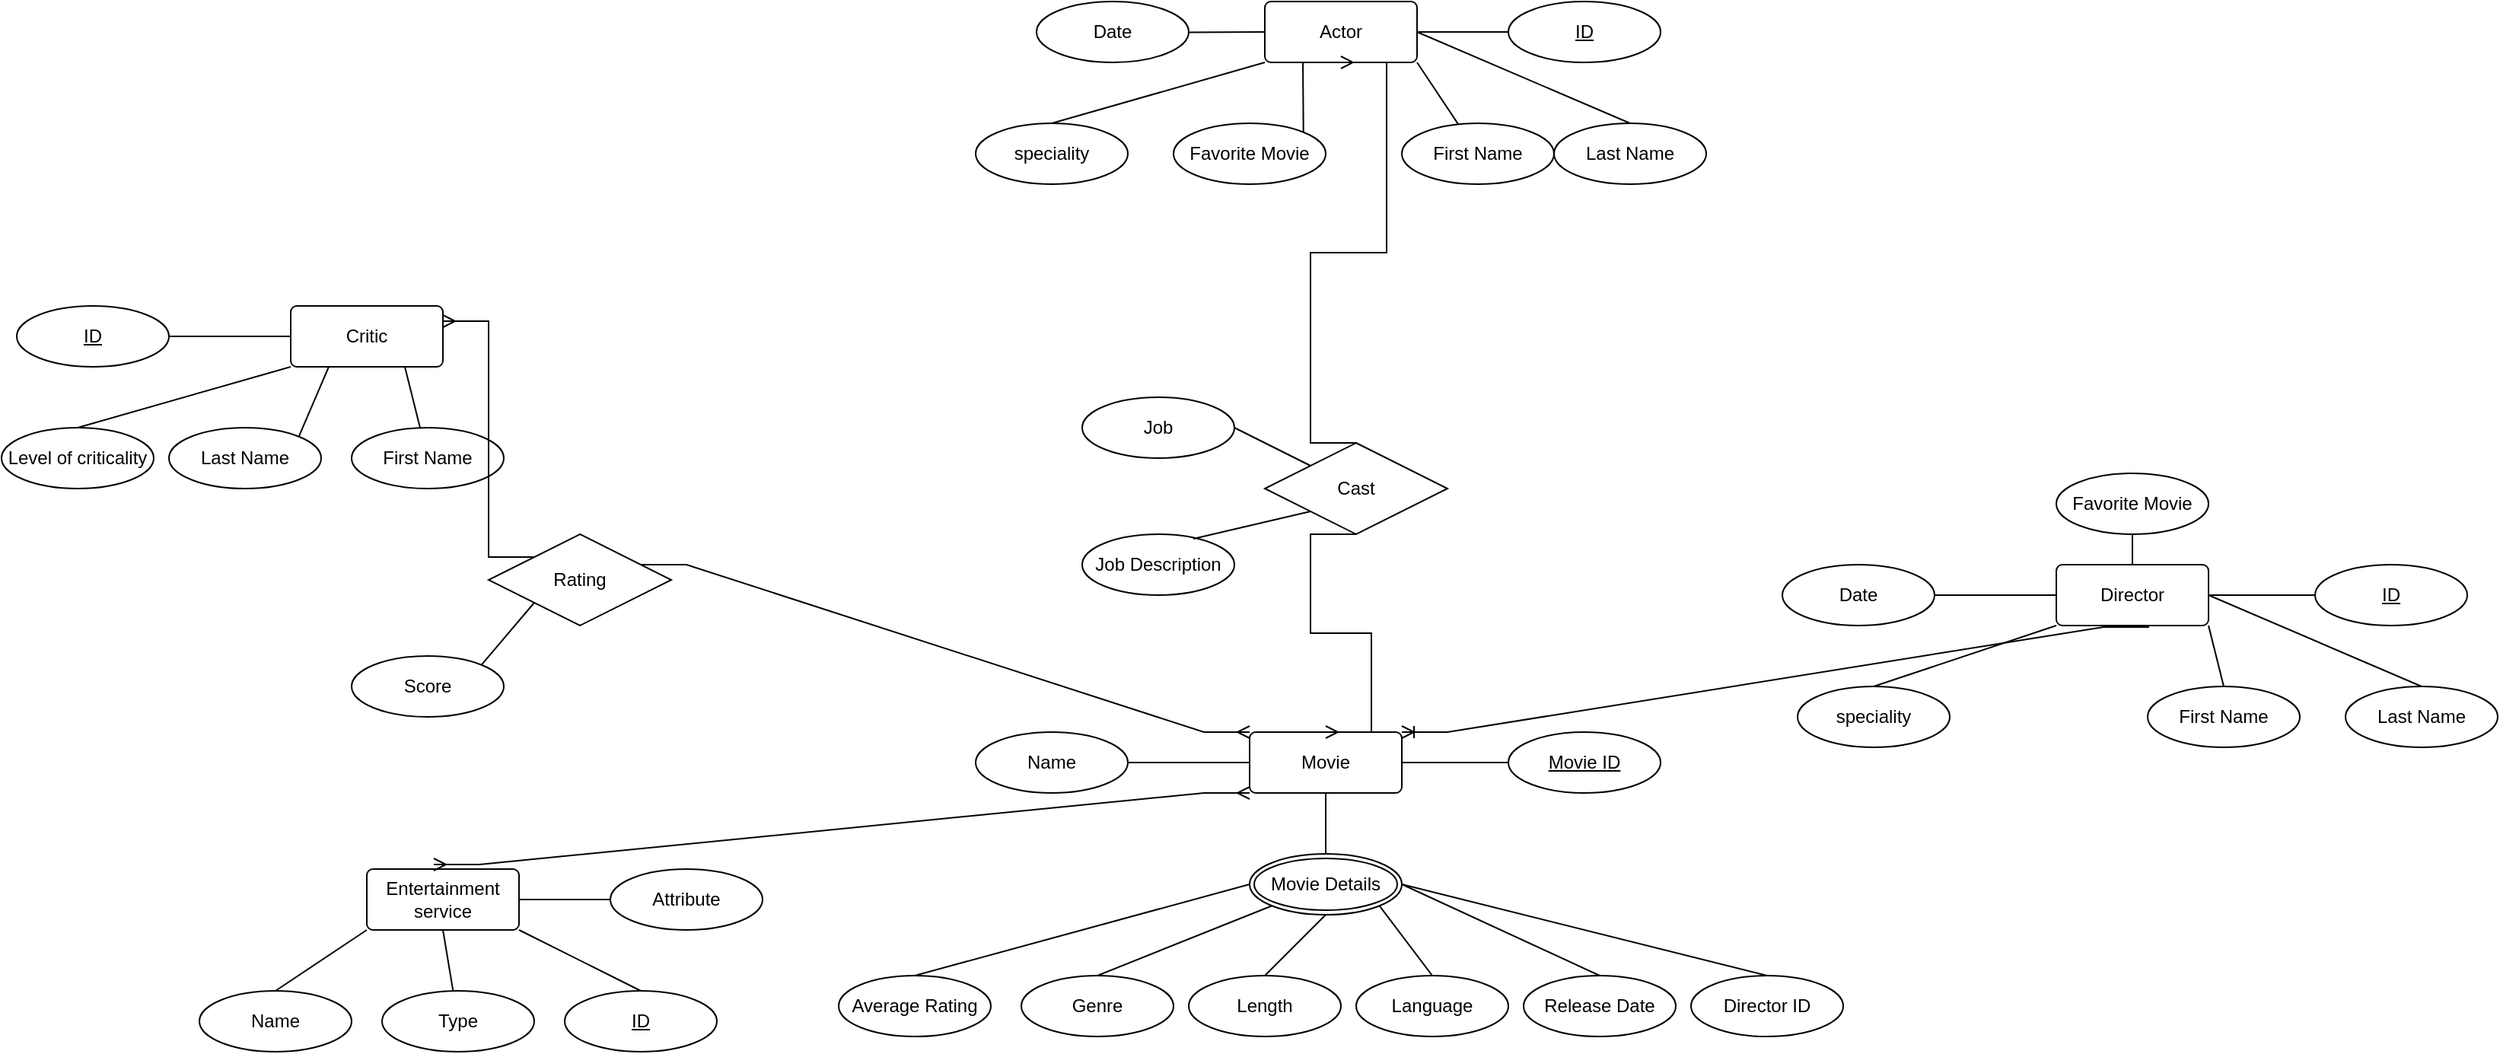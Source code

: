 <mxfile version="20.8.22" type="github"><diagram name="Page-1" id="e56a1550-8fbb-45ad-956c-1786394a9013"><mxGraphModel dx="2534" dy="707" grid="1" gridSize="10" guides="1" tooltips="1" connect="1" arrows="1" fold="1" page="1" pageScale="1" pageWidth="1100" pageHeight="850" background="none" math="0" shadow="0"><root><mxCell id="0"/><mxCell id="1" parent="0"/><mxCell id="o5k_G5LygYLpbHygVO8U-1" value="Actor" style="rounded=1;arcSize=10;whiteSpace=wrap;html=1;align=center;" parent="1" vertex="1"><mxGeometry x="430" y="80" width="100" height="40" as="geometry"/></mxCell><mxCell id="o5k_G5LygYLpbHygVO8U-2" value="speciality" style="ellipse;whiteSpace=wrap;html=1;align=center;" parent="1" vertex="1"><mxGeometry x="240" y="160" width="100" height="40" as="geometry"/></mxCell><mxCell id="o5k_G5LygYLpbHygVO8U-3" value="Favorite Movie" style="ellipse;whiteSpace=wrap;html=1;align=center;" parent="1" vertex="1"><mxGeometry x="370" y="160" width="100" height="40" as="geometry"/></mxCell><mxCell id="o5k_G5LygYLpbHygVO8U-5" value="" style="endArrow=none;html=1;rounded=0;entryX=0;entryY=1;entryDx=0;entryDy=0;exitX=0.5;exitY=0;exitDx=0;exitDy=0;" parent="1" source="o5k_G5LygYLpbHygVO8U-2" target="o5k_G5LygYLpbHygVO8U-1" edge="1"><mxGeometry relative="1" as="geometry"><mxPoint x="280" y="130" as="sourcePoint"/><mxPoint x="440" y="130" as="targetPoint"/><Array as="points"/></mxGeometry></mxCell><mxCell id="o5k_G5LygYLpbHygVO8U-6" value="" style="endArrow=none;html=1;rounded=0;exitX=1;exitY=0;exitDx=0;exitDy=0;entryX=0.25;entryY=1;entryDx=0;entryDy=0;" parent="1" source="o5k_G5LygYLpbHygVO8U-3" target="o5k_G5LygYLpbHygVO8U-1" edge="1"><mxGeometry relative="1" as="geometry"><mxPoint x="460" y="250" as="sourcePoint"/><mxPoint x="620" y="250" as="targetPoint"/></mxGeometry></mxCell><mxCell id="o5k_G5LygYLpbHygVO8U-7" value="" style="endArrow=none;html=1;rounded=0;exitX=1;exitY=0.5;exitDx=0;exitDy=0;startArrow=none;" parent="1" source="o5k_G5LygYLpbHygVO8U-4" edge="1"><mxGeometry relative="1" as="geometry"><mxPoint x="490" y="180" as="sourcePoint"/><mxPoint x="640" y="100" as="targetPoint"/><Array as="points"><mxPoint x="640" y="100"/></Array></mxGeometry></mxCell><mxCell id="o5k_G5LygYLpbHygVO8U-9" value="First Name" style="ellipse;whiteSpace=wrap;html=1;align=center;" parent="1" vertex="1"><mxGeometry x="520" y="160" width="100" height="40" as="geometry"/></mxCell><mxCell id="o5k_G5LygYLpbHygVO8U-10" value="Last Name" style="ellipse;whiteSpace=wrap;html=1;align=center;" parent="1" vertex="1"><mxGeometry x="620" y="160" width="100" height="40" as="geometry"/></mxCell><mxCell id="o5k_G5LygYLpbHygVO8U-11" value="" style="endArrow=none;html=1;rounded=0;exitX=1;exitY=1;exitDx=0;exitDy=0;" parent="1" source="o5k_G5LygYLpbHygVO8U-1" target="o5k_G5LygYLpbHygVO8U-9" edge="1"><mxGeometry relative="1" as="geometry"><mxPoint x="460" y="250" as="sourcePoint"/><mxPoint x="620" y="250" as="targetPoint"/></mxGeometry></mxCell><mxCell id="o5k_G5LygYLpbHygVO8U-12" value="" style="endArrow=none;html=1;rounded=0;entryX=0.5;entryY=0;entryDx=0;entryDy=0;exitX=1;exitY=0.5;exitDx=0;exitDy=0;" parent="1" source="o5k_G5LygYLpbHygVO8U-1" target="o5k_G5LygYLpbHygVO8U-10" edge="1"><mxGeometry relative="1" as="geometry"><mxPoint x="460" y="250" as="sourcePoint"/><mxPoint x="620" y="250" as="targetPoint"/></mxGeometry></mxCell><mxCell id="o5k_G5LygYLpbHygVO8U-15" value="" style="endArrow=none;html=1;rounded=0;entryX=0;entryY=0.5;entryDx=0;entryDy=0;" parent="1" source="o5k_G5LygYLpbHygVO8U-121" target="o5k_G5LygYLpbHygVO8U-1" edge="1"><mxGeometry relative="1" as="geometry"><mxPoint x="380" y="100" as="sourcePoint"/><mxPoint x="850" y="370" as="targetPoint"/></mxGeometry></mxCell><mxCell id="o5k_G5LygYLpbHygVO8U-29" value="Director" style="rounded=1;arcSize=10;whiteSpace=wrap;html=1;align=center;" parent="1" vertex="1"><mxGeometry x="950" y="450" width="100" height="40" as="geometry"/></mxCell><mxCell id="o5k_G5LygYLpbHygVO8U-30" value="speciality" style="ellipse;whiteSpace=wrap;html=1;align=center;" parent="1" vertex="1"><mxGeometry x="780" y="530" width="100" height="40" as="geometry"/></mxCell><mxCell id="o5k_G5LygYLpbHygVO8U-31" value="Favorite Movie" style="ellipse;whiteSpace=wrap;html=1;align=center;" parent="1" vertex="1"><mxGeometry x="950" y="390" width="100" height="40" as="geometry"/></mxCell><mxCell id="o5k_G5LygYLpbHygVO8U-32" value="ID" style="ellipse;whiteSpace=wrap;html=1;align=center;fontStyle=4;" parent="1" vertex="1"><mxGeometry x="1120" y="450" width="100" height="40" as="geometry"/></mxCell><mxCell id="o5k_G5LygYLpbHygVO8U-33" value="" style="endArrow=none;html=1;rounded=0;entryX=0;entryY=1;entryDx=0;entryDy=0;exitX=0.5;exitY=0;exitDx=0;exitDy=0;" parent="1" source="o5k_G5LygYLpbHygVO8U-30" target="o5k_G5LygYLpbHygVO8U-29" edge="1"><mxGeometry relative="1" as="geometry"><mxPoint x="770" y="500" as="sourcePoint"/><mxPoint x="930" y="500" as="targetPoint"/><Array as="points"/></mxGeometry></mxCell><mxCell id="o5k_G5LygYLpbHygVO8U-35" value="" style="endArrow=none;html=1;rounded=0;exitX=1;exitY=0.5;exitDx=0;exitDy=0;entryX=0;entryY=0.5;entryDx=0;entryDy=0;" parent="1" source="o5k_G5LygYLpbHygVO8U-29" target="o5k_G5LygYLpbHygVO8U-32" edge="1"><mxGeometry relative="1" as="geometry"><mxPoint x="980" y="550" as="sourcePoint"/><mxPoint x="1110" y="620" as="targetPoint"/></mxGeometry></mxCell><mxCell id="o5k_G5LygYLpbHygVO8U-36" value="First Name" style="ellipse;whiteSpace=wrap;html=1;align=center;" parent="1" vertex="1"><mxGeometry x="1010" y="530" width="100" height="40" as="geometry"/></mxCell><mxCell id="o5k_G5LygYLpbHygVO8U-37" value="Last Name" style="ellipse;whiteSpace=wrap;html=1;align=center;" parent="1" vertex="1"><mxGeometry x="1140" y="530" width="100" height="40" as="geometry"/></mxCell><mxCell id="o5k_G5LygYLpbHygVO8U-38" value="" style="endArrow=none;html=1;rounded=0;exitX=1;exitY=1;exitDx=0;exitDy=0;entryX=0.5;entryY=0;entryDx=0;entryDy=0;" parent="1" source="o5k_G5LygYLpbHygVO8U-29" target="o5k_G5LygYLpbHygVO8U-36" edge="1"><mxGeometry relative="1" as="geometry"><mxPoint x="950" y="620" as="sourcePoint"/><mxPoint x="1110" y="620" as="targetPoint"/></mxGeometry></mxCell><mxCell id="o5k_G5LygYLpbHygVO8U-39" value="" style="endArrow=none;html=1;rounded=0;entryX=0.5;entryY=0;entryDx=0;entryDy=0;exitX=1;exitY=0.5;exitDx=0;exitDy=0;" parent="1" source="o5k_G5LygYLpbHygVO8U-29" target="o5k_G5LygYLpbHygVO8U-37" edge="1"><mxGeometry relative="1" as="geometry"><mxPoint x="950" y="620" as="sourcePoint"/><mxPoint x="1110" y="620" as="targetPoint"/></mxGeometry></mxCell><mxCell id="o5k_G5LygYLpbHygVO8U-41" value="" style="endArrow=none;html=1;rounded=0;exitX=1;exitY=0.5;exitDx=0;exitDy=0;entryX=0;entryY=0.5;entryDx=0;entryDy=0;" parent="1" source="o5k_G5LygYLpbHygVO8U-112" target="o5k_G5LygYLpbHygVO8U-29" edge="1"><mxGeometry relative="1" as="geometry"><mxPoint x="870" y="470" as="sourcePoint"/><mxPoint x="1340" y="740" as="targetPoint"/></mxGeometry></mxCell><mxCell id="o5k_G5LygYLpbHygVO8U-44" value="" style="endArrow=none;html=1;rounded=0;exitX=1;exitY=0.5;exitDx=0;exitDy=0;" parent="1" source="o5k_G5LygYLpbHygVO8U-1" target="o5k_G5LygYLpbHygVO8U-4" edge="1"><mxGeometry relative="1" as="geometry"><mxPoint x="530" y="100" as="sourcePoint"/><mxPoint x="640" y="100" as="targetPoint"/><Array as="points"/></mxGeometry></mxCell><mxCell id="o5k_G5LygYLpbHygVO8U-4" value="ID" style="ellipse;whiteSpace=wrap;html=1;align=center;fontStyle=4;" parent="1" vertex="1"><mxGeometry x="590" y="80" width="100" height="40" as="geometry"/></mxCell><mxCell id="o5k_G5LygYLpbHygVO8U-45" value="Job Description" style="ellipse;whiteSpace=wrap;html=1;align=center;" parent="1" vertex="1"><mxGeometry x="310" y="430" width="100" height="40" as="geometry"/></mxCell><mxCell id="o5k_G5LygYLpbHygVO8U-47" value="Job" style="ellipse;whiteSpace=wrap;html=1;align=center;" parent="1" vertex="1"><mxGeometry x="310" y="340" width="100" height="40" as="geometry"/></mxCell><mxCell id="o5k_G5LygYLpbHygVO8U-57" value="Movie" style="rounded=1;arcSize=10;whiteSpace=wrap;html=1;align=center;" parent="1" vertex="1"><mxGeometry x="420" y="560" width="100" height="40" as="geometry"/></mxCell><mxCell id="o5k_G5LygYLpbHygVO8U-58" value="Name" style="ellipse;whiteSpace=wrap;html=1;align=center;" parent="1" vertex="1"><mxGeometry x="240" y="560" width="100" height="40" as="geometry"/></mxCell><mxCell id="o5k_G5LygYLpbHygVO8U-60" value="" style="endArrow=none;html=1;rounded=0;exitX=1;exitY=0.5;exitDx=0;exitDy=0;entryX=0;entryY=0.5;entryDx=0;entryDy=0;" parent="1" source="o5k_G5LygYLpbHygVO8U-58" target="o5k_G5LygYLpbHygVO8U-57" edge="1"><mxGeometry relative="1" as="geometry"><mxPoint x="85" y="610" as="sourcePoint"/><mxPoint x="245" y="610" as="targetPoint"/></mxGeometry></mxCell><mxCell id="o5k_G5LygYLpbHygVO8U-63" value="Movie ID" style="ellipse;whiteSpace=wrap;html=1;align=center;fontStyle=4;" parent="1" vertex="1"><mxGeometry x="590" y="560" width="100" height="40" as="geometry"/></mxCell><mxCell id="o5k_G5LygYLpbHygVO8U-67" value="Length" style="ellipse;whiteSpace=wrap;html=1;align=center;" parent="1" vertex="1"><mxGeometry x="380" y="720" width="100" height="40" as="geometry"/></mxCell><mxCell id="o5k_G5LygYLpbHygVO8U-68" value="Language" style="ellipse;whiteSpace=wrap;html=1;align=center;" parent="1" vertex="1"><mxGeometry x="490" y="720" width="100" height="40" as="geometry"/></mxCell><mxCell id="o5k_G5LygYLpbHygVO8U-69" value="Genre" style="ellipse;whiteSpace=wrap;html=1;align=center;" parent="1" vertex="1"><mxGeometry x="270" y="720" width="100" height="40" as="geometry"/></mxCell><mxCell id="o5k_G5LygYLpbHygVO8U-70" value="Average Rating" style="ellipse;whiteSpace=wrap;html=1;align=center;" parent="1" vertex="1"><mxGeometry x="150" y="720" width="100" height="40" as="geometry"/></mxCell><mxCell id="o5k_G5LygYLpbHygVO8U-71" value="Movie Details" style="ellipse;shape=doubleEllipse;margin=3;whiteSpace=wrap;html=1;align=center;" parent="1" vertex="1"><mxGeometry x="420" y="640" width="100" height="40" as="geometry"/></mxCell><mxCell id="o5k_G5LygYLpbHygVO8U-72" value="" style="endArrow=none;html=1;rounded=0;exitX=0.5;exitY=0;exitDx=0;exitDy=0;entryX=0;entryY=0.5;entryDx=0;entryDy=0;" parent="1" source="o5k_G5LygYLpbHygVO8U-70" target="o5k_G5LygYLpbHygVO8U-71" edge="1"><mxGeometry relative="1" as="geometry"><mxPoint x="200" y="720" as="sourcePoint"/><mxPoint x="465" y="515" as="targetPoint"/></mxGeometry></mxCell><mxCell id="o5k_G5LygYLpbHygVO8U-74" value="" style="endArrow=none;html=1;rounded=0;entryX=0.5;entryY=0;entryDx=0;entryDy=0;exitX=0;exitY=1;exitDx=0;exitDy=0;" parent="1" source="o5k_G5LygYLpbHygVO8U-71" target="o5k_G5LygYLpbHygVO8U-69" edge="1"><mxGeometry relative="1" as="geometry"><mxPoint x="305" y="515" as="sourcePoint"/><mxPoint x="465" y="515" as="targetPoint"/></mxGeometry></mxCell><mxCell id="o5k_G5LygYLpbHygVO8U-75" value="" style="endArrow=none;html=1;rounded=0;exitX=0.5;exitY=0;exitDx=0;exitDy=0;entryX=0.5;entryY=1;entryDx=0;entryDy=0;" parent="1" source="o5k_G5LygYLpbHygVO8U-67" target="o5k_G5LygYLpbHygVO8U-71" edge="1"><mxGeometry relative="1" as="geometry"><mxPoint x="305" y="515" as="sourcePoint"/><mxPoint x="595" y="665" as="targetPoint"/></mxGeometry></mxCell><mxCell id="o5k_G5LygYLpbHygVO8U-76" value="" style="endArrow=none;html=1;rounded=0;exitX=0.5;exitY=0;exitDx=0;exitDy=0;entryX=1;entryY=1;entryDx=0;entryDy=0;" parent="1" source="o5k_G5LygYLpbHygVO8U-68" target="o5k_G5LygYLpbHygVO8U-71" edge="1"><mxGeometry relative="1" as="geometry"><mxPoint x="345" y="525" as="sourcePoint"/><mxPoint x="505" y="525" as="targetPoint"/></mxGeometry></mxCell><mxCell id="o5k_G5LygYLpbHygVO8U-77" value="Release Date" style="ellipse;whiteSpace=wrap;html=1;align=center;" parent="1" vertex="1"><mxGeometry x="600" y="720" width="100" height="40" as="geometry"/></mxCell><mxCell id="o5k_G5LygYLpbHygVO8U-78" value="" style="endArrow=none;html=1;rounded=0;exitX=0.5;exitY=0;exitDx=0;exitDy=0;entryX=1;entryY=0.5;entryDx=0;entryDy=0;" parent="1" source="o5k_G5LygYLpbHygVO8U-77" target="o5k_G5LygYLpbHygVO8U-71" edge="1"><mxGeometry relative="1" as="geometry"><mxPoint x="345" y="525" as="sourcePoint"/><mxPoint x="505" y="525" as="targetPoint"/></mxGeometry></mxCell><mxCell id="o5k_G5LygYLpbHygVO8U-80" value="" style="endArrow=none;html=1;rounded=0;exitX=0.5;exitY=1;exitDx=0;exitDy=0;entryX=0.5;entryY=0;entryDx=0;entryDy=0;" parent="1" source="o5k_G5LygYLpbHygVO8U-57" target="o5k_G5LygYLpbHygVO8U-71" edge="1"><mxGeometry relative="1" as="geometry"><mxPoint x="215" y="640" as="sourcePoint"/><mxPoint x="375" y="640" as="targetPoint"/></mxGeometry></mxCell><mxCell id="o5k_G5LygYLpbHygVO8U-81" value="" style="endArrow=none;html=1;rounded=0;exitX=1;exitY=0.5;exitDx=0;exitDy=0;entryX=0;entryY=0.5;entryDx=0;entryDy=0;" parent="1" source="o5k_G5LygYLpbHygVO8U-57" target="o5k_G5LygYLpbHygVO8U-63" edge="1"><mxGeometry relative="1" as="geometry"><mxPoint x="245" y="640" as="sourcePoint"/><mxPoint x="405" y="640" as="targetPoint"/></mxGeometry></mxCell><mxCell id="o5k_G5LygYLpbHygVO8U-89" value="Score" style="ellipse;whiteSpace=wrap;html=1;align=center;" parent="1" vertex="1"><mxGeometry x="-170" y="510" width="100" height="40" as="geometry"/></mxCell><mxCell id="o5k_G5LygYLpbHygVO8U-94" value="Critic" style="rounded=1;arcSize=10;whiteSpace=wrap;html=1;align=center;" parent="1" vertex="1"><mxGeometry x="-210" y="280" width="100" height="40" as="geometry"/></mxCell><mxCell id="o5k_G5LygYLpbHygVO8U-95" value="Level of criticality" style="ellipse;whiteSpace=wrap;html=1;align=center;" parent="1" vertex="1"><mxGeometry x="-400" y="360" width="100" height="40" as="geometry"/></mxCell><mxCell id="o5k_G5LygYLpbHygVO8U-96" value="Last Name" style="ellipse;whiteSpace=wrap;html=1;align=center;" parent="1" vertex="1"><mxGeometry x="-290" y="360" width="100" height="40" as="geometry"/></mxCell><mxCell id="o5k_G5LygYLpbHygVO8U-97" value="" style="endArrow=none;html=1;rounded=0;entryX=0;entryY=1;entryDx=0;entryDy=0;exitX=0.5;exitY=0;exitDx=0;exitDy=0;" parent="1" source="o5k_G5LygYLpbHygVO8U-95" target="o5k_G5LygYLpbHygVO8U-94" edge="1"><mxGeometry relative="1" as="geometry"><mxPoint x="-360" y="330" as="sourcePoint"/><mxPoint x="-200" y="330" as="targetPoint"/><Array as="points"/></mxGeometry></mxCell><mxCell id="o5k_G5LygYLpbHygVO8U-98" value="" style="endArrow=none;html=1;rounded=0;exitX=1;exitY=0;exitDx=0;exitDy=0;entryX=0.25;entryY=1;entryDx=0;entryDy=0;" parent="1" source="o5k_G5LygYLpbHygVO8U-96" target="o5k_G5LygYLpbHygVO8U-94" edge="1"><mxGeometry relative="1" as="geometry"><mxPoint x="-180" y="450" as="sourcePoint"/><mxPoint x="-20" y="450" as="targetPoint"/></mxGeometry></mxCell><mxCell id="o5k_G5LygYLpbHygVO8U-100" value="First Name" style="ellipse;whiteSpace=wrap;html=1;align=center;" parent="1" vertex="1"><mxGeometry x="-170" y="360" width="100" height="40" as="geometry"/></mxCell><mxCell id="o5k_G5LygYLpbHygVO8U-101" value="" style="endArrow=none;html=1;rounded=0;exitX=0.75;exitY=1;exitDx=0;exitDy=0;" parent="1" source="o5k_G5LygYLpbHygVO8U-94" target="o5k_G5LygYLpbHygVO8U-100" edge="1"><mxGeometry relative="1" as="geometry"><mxPoint x="-180" y="450" as="sourcePoint"/><mxPoint x="-20" y="450" as="targetPoint"/></mxGeometry></mxCell><mxCell id="o5k_G5LygYLpbHygVO8U-106" value="ID" style="ellipse;whiteSpace=wrap;html=1;align=center;fontStyle=4;" parent="1" vertex="1"><mxGeometry x="-390" y="280" width="100" height="40" as="geometry"/></mxCell><mxCell id="o5k_G5LygYLpbHygVO8U-112" value="Date" style="ellipse;whiteSpace=wrap;html=1;align=center;" parent="1" vertex="1"><mxGeometry x="770" y="450" width="100" height="40" as="geometry"/></mxCell><mxCell id="o5k_G5LygYLpbHygVO8U-119" value="Director ID" style="ellipse;whiteSpace=wrap;html=1;align=center;" parent="1" vertex="1"><mxGeometry x="710" y="720" width="100" height="40" as="geometry"/></mxCell><mxCell id="o5k_G5LygYLpbHygVO8U-120" value="" style="endArrow=none;html=1;rounded=0;exitX=0.5;exitY=0;exitDx=0;exitDy=0;entryX=1;entryY=0.5;entryDx=0;entryDy=0;" parent="1" source="o5k_G5LygYLpbHygVO8U-119" target="o5k_G5LygYLpbHygVO8U-71" edge="1"><mxGeometry relative="1" as="geometry"><mxPoint x="520" y="430" as="sourcePoint"/><mxPoint x="680" y="430" as="targetPoint"/></mxGeometry></mxCell><mxCell id="o5k_G5LygYLpbHygVO8U-121" value="Date" style="ellipse;whiteSpace=wrap;html=1;align=center;" parent="1" vertex="1"><mxGeometry x="280" y="80" width="100" height="40" as="geometry"/></mxCell><mxCell id="o5k_G5LygYLpbHygVO8U-128" value="Entertainment service" style="rounded=1;arcSize=10;whiteSpace=wrap;html=1;align=center;" parent="1" vertex="1"><mxGeometry x="-160" y="650" width="100" height="40" as="geometry"/></mxCell><mxCell id="o5k_G5LygYLpbHygVO8U-129" value="ID" style="ellipse;whiteSpace=wrap;html=1;align=center;fontStyle=4;" parent="1" vertex="1"><mxGeometry x="-30" y="730" width="100" height="40" as="geometry"/></mxCell><mxCell id="o5k_G5LygYLpbHygVO8U-130" value="Type" style="ellipse;whiteSpace=wrap;html=1;align=center;" parent="1" vertex="1"><mxGeometry x="-150" y="730" width="100" height="40" as="geometry"/></mxCell><mxCell id="o5k_G5LygYLpbHygVO8U-131" value="Name" style="ellipse;whiteSpace=wrap;html=1;align=center;" parent="1" vertex="1"><mxGeometry x="-270" y="730" width="100" height="40" as="geometry"/></mxCell><mxCell id="o5k_G5LygYLpbHygVO8U-132" value="Attribute" style="ellipse;whiteSpace=wrap;html=1;align=center;" parent="1" vertex="1"><mxGeometry y="650" width="100" height="40" as="geometry"/></mxCell><mxCell id="o5k_G5LygYLpbHygVO8U-134" value="" style="endArrow=none;html=1;rounded=0;entryX=0;entryY=0.5;entryDx=0;entryDy=0;exitX=1;exitY=0.5;exitDx=0;exitDy=0;" parent="1" source="o5k_G5LygYLpbHygVO8U-128" target="o5k_G5LygYLpbHygVO8U-132" edge="1"><mxGeometry relative="1" as="geometry"><mxPoint x="-20" y="890" as="sourcePoint"/><mxPoint x="140" y="890" as="targetPoint"/></mxGeometry></mxCell><mxCell id="o5k_G5LygYLpbHygVO8U-135" value="" style="endArrow=none;html=1;rounded=0;exitX=1;exitY=1;exitDx=0;exitDy=0;entryX=0.5;entryY=0;entryDx=0;entryDy=0;" parent="1" source="o5k_G5LygYLpbHygVO8U-128" target="o5k_G5LygYLpbHygVO8U-129" edge="1"><mxGeometry relative="1" as="geometry"><mxPoint x="-20" y="890" as="sourcePoint"/><mxPoint x="140" y="890" as="targetPoint"/></mxGeometry></mxCell><mxCell id="o5k_G5LygYLpbHygVO8U-136" value="" style="endArrow=none;html=1;rounded=0;exitX=0.5;exitY=1;exitDx=0;exitDy=0;" parent="1" source="o5k_G5LygYLpbHygVO8U-128" target="o5k_G5LygYLpbHygVO8U-130" edge="1"><mxGeometry relative="1" as="geometry"><mxPoint x="-20" y="890" as="sourcePoint"/><mxPoint x="140" y="890" as="targetPoint"/></mxGeometry></mxCell><mxCell id="o5k_G5LygYLpbHygVO8U-137" value="" style="endArrow=none;html=1;rounded=0;exitX=0;exitY=1;exitDx=0;exitDy=0;entryX=0.5;entryY=0;entryDx=0;entryDy=0;" parent="1" source="o5k_G5LygYLpbHygVO8U-128" target="o5k_G5LygYLpbHygVO8U-131" edge="1"><mxGeometry relative="1" as="geometry"><mxPoint x="-20" y="890" as="sourcePoint"/><mxPoint x="140" y="890" as="targetPoint"/></mxGeometry></mxCell><mxCell id="o5k_G5LygYLpbHygVO8U-140" value="" style="edgeStyle=entityRelationEdgeStyle;fontSize=12;html=1;endArrow=ERmany;startArrow=none;rounded=0;exitX=0.5;exitY=0;exitDx=0;exitDy=0;entryX=0.5;entryY=1;entryDx=0;entryDy=0;" parent="1" source="o5k_G5LygYLpbHygVO8U-115" target="o5k_G5LygYLpbHygVO8U-1" edge="1"><mxGeometry width="100" height="100" relative="1" as="geometry"><mxPoint x="350" y="540" as="sourcePoint"/><mxPoint x="450" y="440" as="targetPoint"/></mxGeometry></mxCell><mxCell id="o5k_G5LygYLpbHygVO8U-142" value="" style="edgeStyle=entityRelationEdgeStyle;fontSize=12;html=1;endArrow=none;startArrow=ERmany;rounded=0;exitX=0.5;exitY=0;exitDx=0;exitDy=0;entryX=0.5;entryY=1;entryDx=0;entryDy=0;" parent="1" source="o5k_G5LygYLpbHygVO8U-57" target="o5k_G5LygYLpbHygVO8U-115" edge="1"><mxGeometry width="100" height="100" relative="1" as="geometry"><mxPoint x="470" y="560" as="sourcePoint"/><mxPoint x="250" y="120" as="targetPoint"/></mxGeometry></mxCell><mxCell id="o5k_G5LygYLpbHygVO8U-115" value="Cast" style="shape=rhombus;perimeter=rhombusPerimeter;whiteSpace=wrap;html=1;align=center;" parent="1" vertex="1"><mxGeometry x="430" y="370" width="120" height="60" as="geometry"/></mxCell><mxCell id="o5k_G5LygYLpbHygVO8U-145" value="" style="endArrow=none;html=1;rounded=0;entryX=0;entryY=1;entryDx=0;entryDy=0;exitX=0.73;exitY=0.075;exitDx=0;exitDy=0;exitPerimeter=0;" parent="1" source="o5k_G5LygYLpbHygVO8U-45" target="o5k_G5LygYLpbHygVO8U-115" edge="1"><mxGeometry relative="1" as="geometry"><mxPoint x="320" y="490" as="sourcePoint"/><mxPoint x="480" y="490" as="targetPoint"/></mxGeometry></mxCell><mxCell id="o5k_G5LygYLpbHygVO8U-146" value="" style="endArrow=none;html=1;rounded=0;entryX=1;entryY=0.5;entryDx=0;entryDy=0;exitX=0;exitY=0;exitDx=0;exitDy=0;" parent="1" source="o5k_G5LygYLpbHygVO8U-115" target="o5k_G5LygYLpbHygVO8U-47" edge="1"><mxGeometry relative="1" as="geometry"><mxPoint x="320" y="490" as="sourcePoint"/><mxPoint x="480" y="490" as="targetPoint"/></mxGeometry></mxCell><mxCell id="o5k_G5LygYLpbHygVO8U-157" value="" style="edgeStyle=entityRelationEdgeStyle;fontSize=12;html=1;endArrow=ERmany;startArrow=ERmany;rounded=0;entryX=0;entryY=1;entryDx=0;entryDy=0;exitX=0.44;exitY=-0.075;exitDx=0;exitDy=0;exitPerimeter=0;" parent="1" source="o5k_G5LygYLpbHygVO8U-128" target="o5k_G5LygYLpbHygVO8U-57" edge="1"><mxGeometry width="100" height="100" relative="1" as="geometry"><mxPoint x="-350" y="770" as="sourcePoint"/><mxPoint x="-250" y="670" as="targetPoint"/></mxGeometry></mxCell><mxCell id="o5k_G5LygYLpbHygVO8U-158" value="" style="endArrow=none;html=1;rounded=0;exitX=1;exitY=0;exitDx=0;exitDy=0;entryX=0;entryY=1;entryDx=0;entryDy=0;" parent="1" source="o5k_G5LygYLpbHygVO8U-89" target="o5k_G5LygYLpbHygVO8U-148" edge="1"><mxGeometry relative="1" as="geometry"><mxPoint x="-320" y="320" as="sourcePoint"/><mxPoint x="-160" y="320" as="targetPoint"/></mxGeometry></mxCell><mxCell id="o5k_G5LygYLpbHygVO8U-159" value="" style="edgeStyle=entityRelationEdgeStyle;fontSize=12;html=1;endArrow=ERmany;startArrow=none;rounded=0;entryX=0;entryY=0;entryDx=0;entryDy=0;exitX=1;exitY=0.25;exitDx=0;exitDy=0;" parent="1" source="o5k_G5LygYLpbHygVO8U-148" target="o5k_G5LygYLpbHygVO8U-57" edge="1"><mxGeometry width="100" height="100" relative="1" as="geometry"><mxPoint x="-20" y="500" as="sourcePoint"/><mxPoint x="80" y="400" as="targetPoint"/></mxGeometry></mxCell><mxCell id="o5k_G5LygYLpbHygVO8U-160" value="" style="endArrow=none;html=1;rounded=0;exitX=1;exitY=0.5;exitDx=0;exitDy=0;" parent="1" source="o5k_G5LygYLpbHygVO8U-106" target="o5k_G5LygYLpbHygVO8U-94" edge="1"><mxGeometry relative="1" as="geometry"><mxPoint x="120" y="460" as="sourcePoint"/><mxPoint x="280" y="460" as="targetPoint"/></mxGeometry></mxCell><mxCell id="o5k_G5LygYLpbHygVO8U-161" value="" style="edgeStyle=entityRelationEdgeStyle;fontSize=12;html=1;endArrow=none;startArrow=ERmany;rounded=0;entryX=0;entryY=0;entryDx=0;entryDy=0;exitX=1;exitY=0.25;exitDx=0;exitDy=0;" parent="1" source="o5k_G5LygYLpbHygVO8U-94" target="o5k_G5LygYLpbHygVO8U-148" edge="1"><mxGeometry width="100" height="100" relative="1" as="geometry"><mxPoint x="-240" y="160" as="sourcePoint"/><mxPoint x="460" y="590" as="targetPoint"/></mxGeometry></mxCell><mxCell id="o5k_G5LygYLpbHygVO8U-148" value="Rating" style="shape=rhombus;perimeter=rhombusPerimeter;whiteSpace=wrap;html=1;align=center;" parent="1" vertex="1"><mxGeometry x="-80" y="430" width="120" height="60" as="geometry"/></mxCell><mxCell id="o5k_G5LygYLpbHygVO8U-163" value="" style="edgeStyle=entityRelationEdgeStyle;fontSize=12;html=1;endArrow=ERoneToMany;rounded=0;entryX=1;entryY=0;entryDx=0;entryDy=0;exitX=0.61;exitY=1.025;exitDx=0;exitDy=0;exitPerimeter=0;" parent="1" source="o5k_G5LygYLpbHygVO8U-29" target="o5k_G5LygYLpbHygVO8U-57" edge="1"><mxGeometry width="100" height="100" relative="1" as="geometry"><mxPoint x="640" y="530" as="sourcePoint"/><mxPoint x="740" y="430" as="targetPoint"/></mxGeometry></mxCell><mxCell id="h7jq0svd4NVRvKpE8bC5-1" value="" style="endArrow=none;html=1;rounded=0;entryX=0.5;entryY=1;entryDx=0;entryDy=0;exitX=0.5;exitY=0;exitDx=0;exitDy=0;" edge="1" parent="1" source="o5k_G5LygYLpbHygVO8U-29" target="o5k_G5LygYLpbHygVO8U-31"><mxGeometry width="50" height="50" relative="1" as="geometry"><mxPoint x="460" y="590" as="sourcePoint"/><mxPoint x="510" y="540" as="targetPoint"/></mxGeometry></mxCell></root></mxGraphModel></diagram></mxfile>